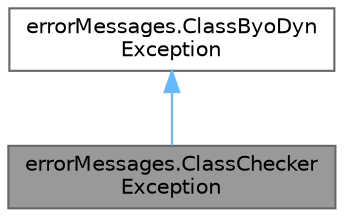 digraph "errorMessages.ClassCheckerException"
{
 // LATEX_PDF_SIZE
  bgcolor="transparent";
  edge [fontname=Helvetica,fontsize=10,labelfontname=Helvetica,labelfontsize=10];
  node [fontname=Helvetica,fontsize=10,shape=box,height=0.2,width=0.4];
  Node1 [id="Node000001",label="errorMessages.ClassChecker\lException",height=0.2,width=0.4,color="gray40", fillcolor="grey60", style="filled", fontcolor="black",tooltip=" "];
  Node2 -> Node1 [id="edge2_Node000001_Node000002",dir="back",color="steelblue1",style="solid",tooltip=" "];
  Node2 [id="Node000002",label="errorMessages.ClassByoDyn\lException",height=0.2,width=0.4,color="gray40", fillcolor="white", style="filled",URL="$classerror_messages_1_1_class_byo_dyn_exception.html",tooltip=" "];
}
